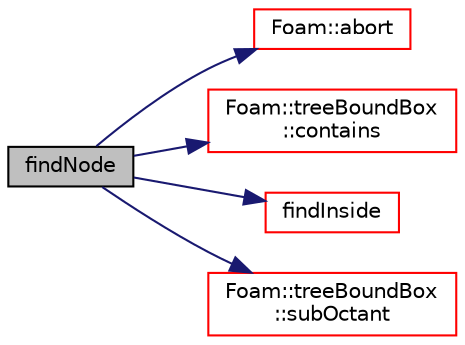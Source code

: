 digraph "findNode"
{
  bgcolor="transparent";
  edge [fontname="Helvetica",fontsize="10",labelfontname="Helvetica",labelfontsize="10"];
  node [fontname="Helvetica",fontsize="10",shape=record];
  rankdir="LR";
  Node1 [label="findNode",height=0.2,width=0.4,color="black", fillcolor="grey75", style="filled", fontcolor="black"];
  Node1 -> Node2 [color="midnightblue",fontsize="10",style="solid",fontname="Helvetica"];
  Node2 [label="Foam::abort",height=0.2,width=0.4,color="red",URL="$a10909.html#a447107a607d03e417307c203fa5fb44b"];
  Node1 -> Node3 [color="midnightblue",fontsize="10",style="solid",fontname="Helvetica"];
  Node3 [label="Foam::treeBoundBox\l::contains",height=0.2,width=0.4,color="red",URL="$a02762.html#a5f8aa323280184659cd2ac2c68fee587",tooltip="Contains point (inside or on edge) and moving in direction. "];
  Node1 -> Node4 [color="midnightblue",fontsize="10",style="solid",fontname="Helvetica"];
  Node4 [label="findInside",height=0.2,width=0.4,color="red",URL="$a00608.html#aba41bfdff77d084cf0e79257dbea2d2b",tooltip="Find shape containing point. Only implemented for certain. "];
  Node1 -> Node5 [color="midnightblue",fontsize="10",style="solid",fontname="Helvetica"];
  Node5 [label="Foam::treeBoundBox\l::subOctant",height=0.2,width=0.4,color="red",URL="$a02762.html#acfb706b18dd4f7c1c1c2ab7a33798e24",tooltip="Returns octant number given point and the calculated midpoint. "];
}
